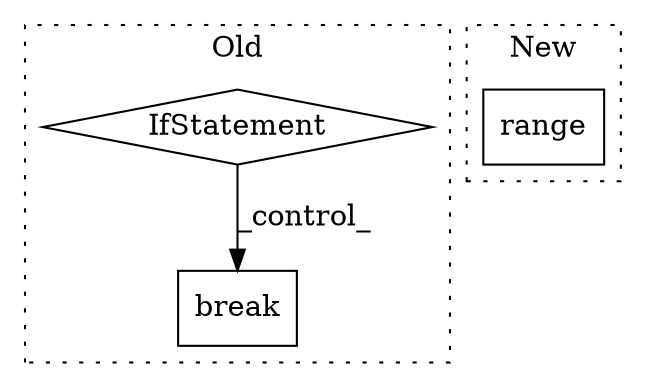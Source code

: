 digraph G {
subgraph cluster0 {
1 [label="break" a="10" s="1897" l="6" shape="box"];
3 [label="IfStatement" a="25" s="1860,1885" l="4,2" shape="diamond"];
label = "Old";
style="dotted";
}
subgraph cluster1 {
2 [label="range" a="32" s="1810,1832" l="6,1" shape="box"];
label = "New";
style="dotted";
}
3 -> 1 [label="_control_"];
}